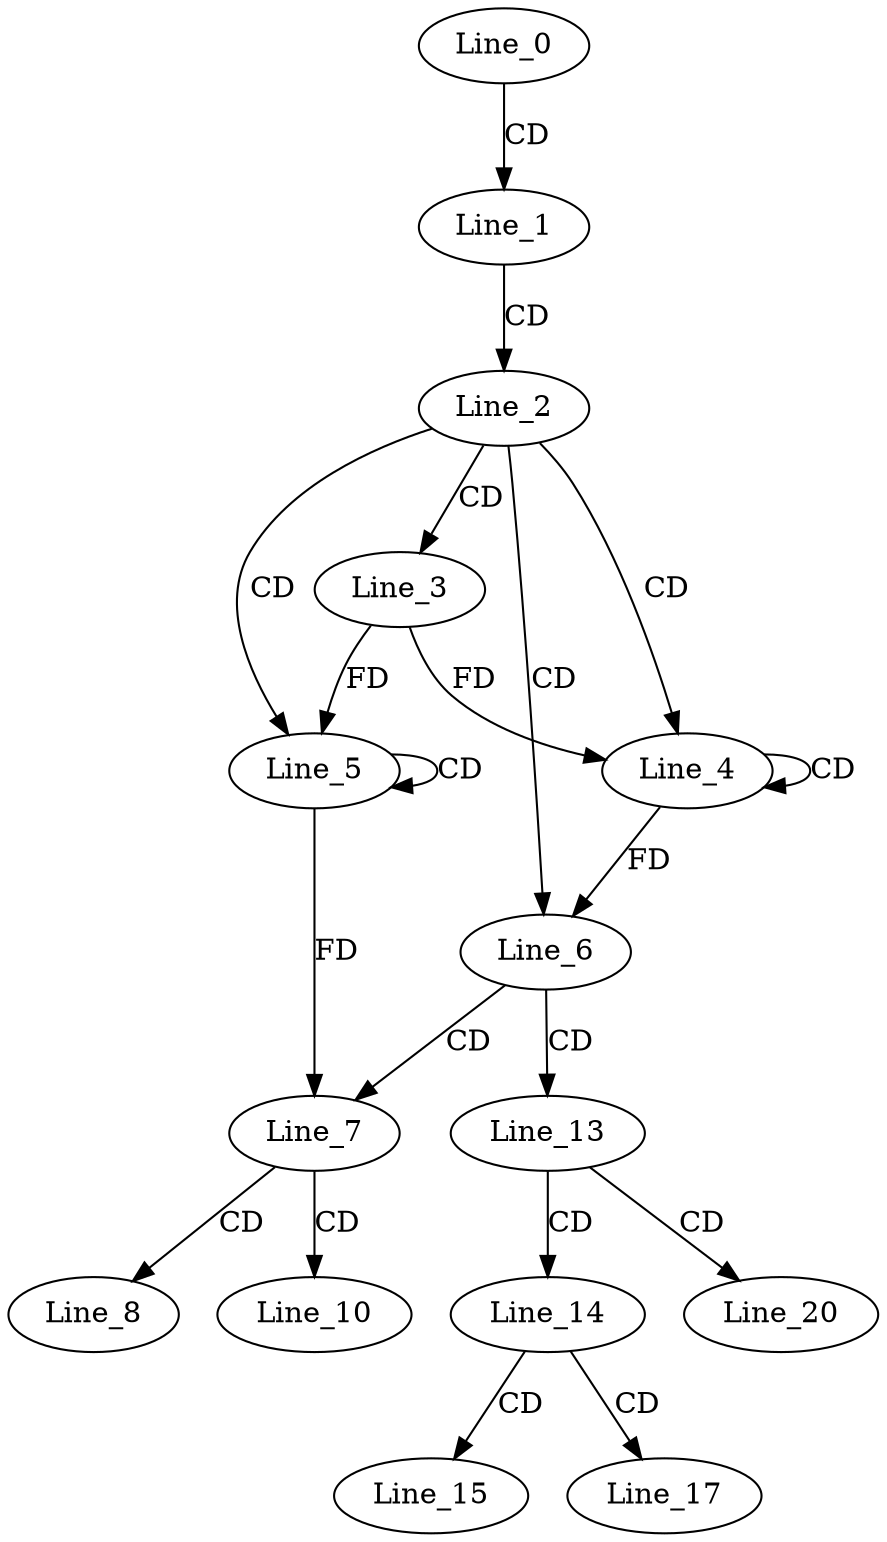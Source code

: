 digraph G {
  Line_0;
  Line_1;
  Line_2;
  Line_3;
  Line_4;
  Line_4;
  Line_5;
  Line_5;
  Line_6;
  Line_7;
  Line_8;
  Line_10;
  Line_13;
  Line_14;
  Line_15;
  Line_17;
  Line_20;
  Line_0 -> Line_1 [ label="CD" ];
  Line_1 -> Line_2 [ label="CD" ];
  Line_2 -> Line_3 [ label="CD" ];
  Line_2 -> Line_4 [ label="CD" ];
  Line_4 -> Line_4 [ label="CD" ];
  Line_3 -> Line_4 [ label="FD" ];
  Line_2 -> Line_5 [ label="CD" ];
  Line_5 -> Line_5 [ label="CD" ];
  Line_3 -> Line_5 [ label="FD" ];
  Line_2 -> Line_6 [ label="CD" ];
  Line_4 -> Line_6 [ label="FD" ];
  Line_6 -> Line_7 [ label="CD" ];
  Line_5 -> Line_7 [ label="FD" ];
  Line_7 -> Line_8 [ label="CD" ];
  Line_7 -> Line_10 [ label="CD" ];
  Line_6 -> Line_13 [ label="CD" ];
  Line_13 -> Line_14 [ label="CD" ];
  Line_14 -> Line_15 [ label="CD" ];
  Line_14 -> Line_17 [ label="CD" ];
  Line_13 -> Line_20 [ label="CD" ];
}

